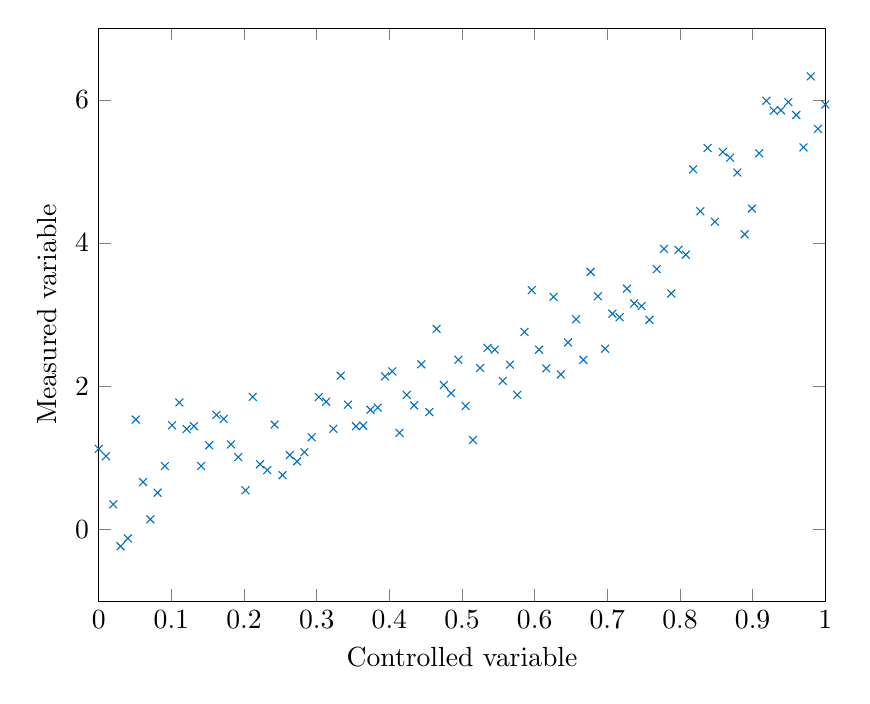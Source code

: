 % This file was created by matlab2tikz.
%
%The latest updates can be retrieved from
%  http://www.mathworks.com/matlabcentral/fileexchange/22022-matlab2tikz-matlab2tikz
%where you can also make suggestions and rate matlab2tikz.
%
\definecolor{mycolor1}{rgb}{0.0,0.447,0.741}%
%
\begin{tikzpicture}

\begin{axis}[%
width=0.761\textwidth,
height=0.6\textwidth,
at={(0\textwidth,0\textwidth)},
scale only axis,
xmin=0,
xmax=1,
xlabel={Controlled variable},
ymin=-1,
ymax=7,
ylabel={Measured variable},
axis background/.style={fill=white}
]
\addplot [color=mycolor1,mark size=2.0pt,only marks,mark=x,mark options={solid},forget plot]
  table[row sep=crcr]{%
0	1.125\\
0.01	1.023\\
0.02	0.351\\
0.03	-0.235\\
0.04	-0.126\\
0.051	1.535\\
0.061	0.662\\
0.071	0.142\\
0.081	0.514\\
0.091	0.886\\
0.101	1.455\\
0.111	1.774\\
0.121	1.402\\
0.131	1.443\\
0.141	0.886\\
0.152	1.175\\
0.162	1.6\\
0.172	1.544\\
0.182	1.188\\
0.192	1.011\\
0.202	0.547\\
0.212	1.851\\
0.222	0.911\\
0.232	0.829\\
0.242	1.465\\
0.253	0.758\\
0.263	1.039\\
0.273	0.95\\
0.283	1.078\\
0.293	1.288\\
0.303	1.849\\
0.313	1.785\\
0.323	1.406\\
0.333	2.148\\
0.343	1.743\\
0.354	1.442\\
0.364	1.449\\
0.374	1.672\\
0.384	1.701\\
0.394	2.137\\
0.404	2.207\\
0.414	1.348\\
0.424	1.88\\
0.434	1.734\\
0.444	2.306\\
0.455	1.639\\
0.465	2.802\\
0.475	2.016\\
0.485	1.903\\
0.495	2.371\\
0.505	1.725\\
0.515	1.249\\
0.525	2.255\\
0.535	2.536\\
0.545	2.512\\
0.556	2.075\\
0.566	2.302\\
0.576	1.88\\
0.586	2.759\\
0.596	3.343\\
0.606	2.51\\
0.616	2.25\\
0.626	3.248\\
0.636	2.165\\
0.646	2.612\\
0.657	2.935\\
0.667	2.369\\
0.677	3.597\\
0.687	3.257\\
0.697	2.524\\
0.707	3.014\\
0.717	2.964\\
0.727	3.362\\
0.737	3.156\\
0.747	3.119\\
0.758	2.928\\
0.768	3.635\\
0.778	3.919\\
0.788	3.296\\
0.798	3.905\\
0.808	3.837\\
0.818	5.03\\
0.828	4.444\\
0.838	5.328\\
0.848	4.297\\
0.859	5.272\\
0.869	5.192\\
0.879	4.985\\
0.889	4.121\\
0.899	4.481\\
0.909	5.254\\
0.919	5.987\\
0.929	5.85\\
0.939	5.855\\
0.949	5.967\\
0.96	5.788\\
0.97	5.335\\
0.98	6.327\\
0.99	5.595\\
1	5.935\\
};
\end{axis}
\end{tikzpicture}%